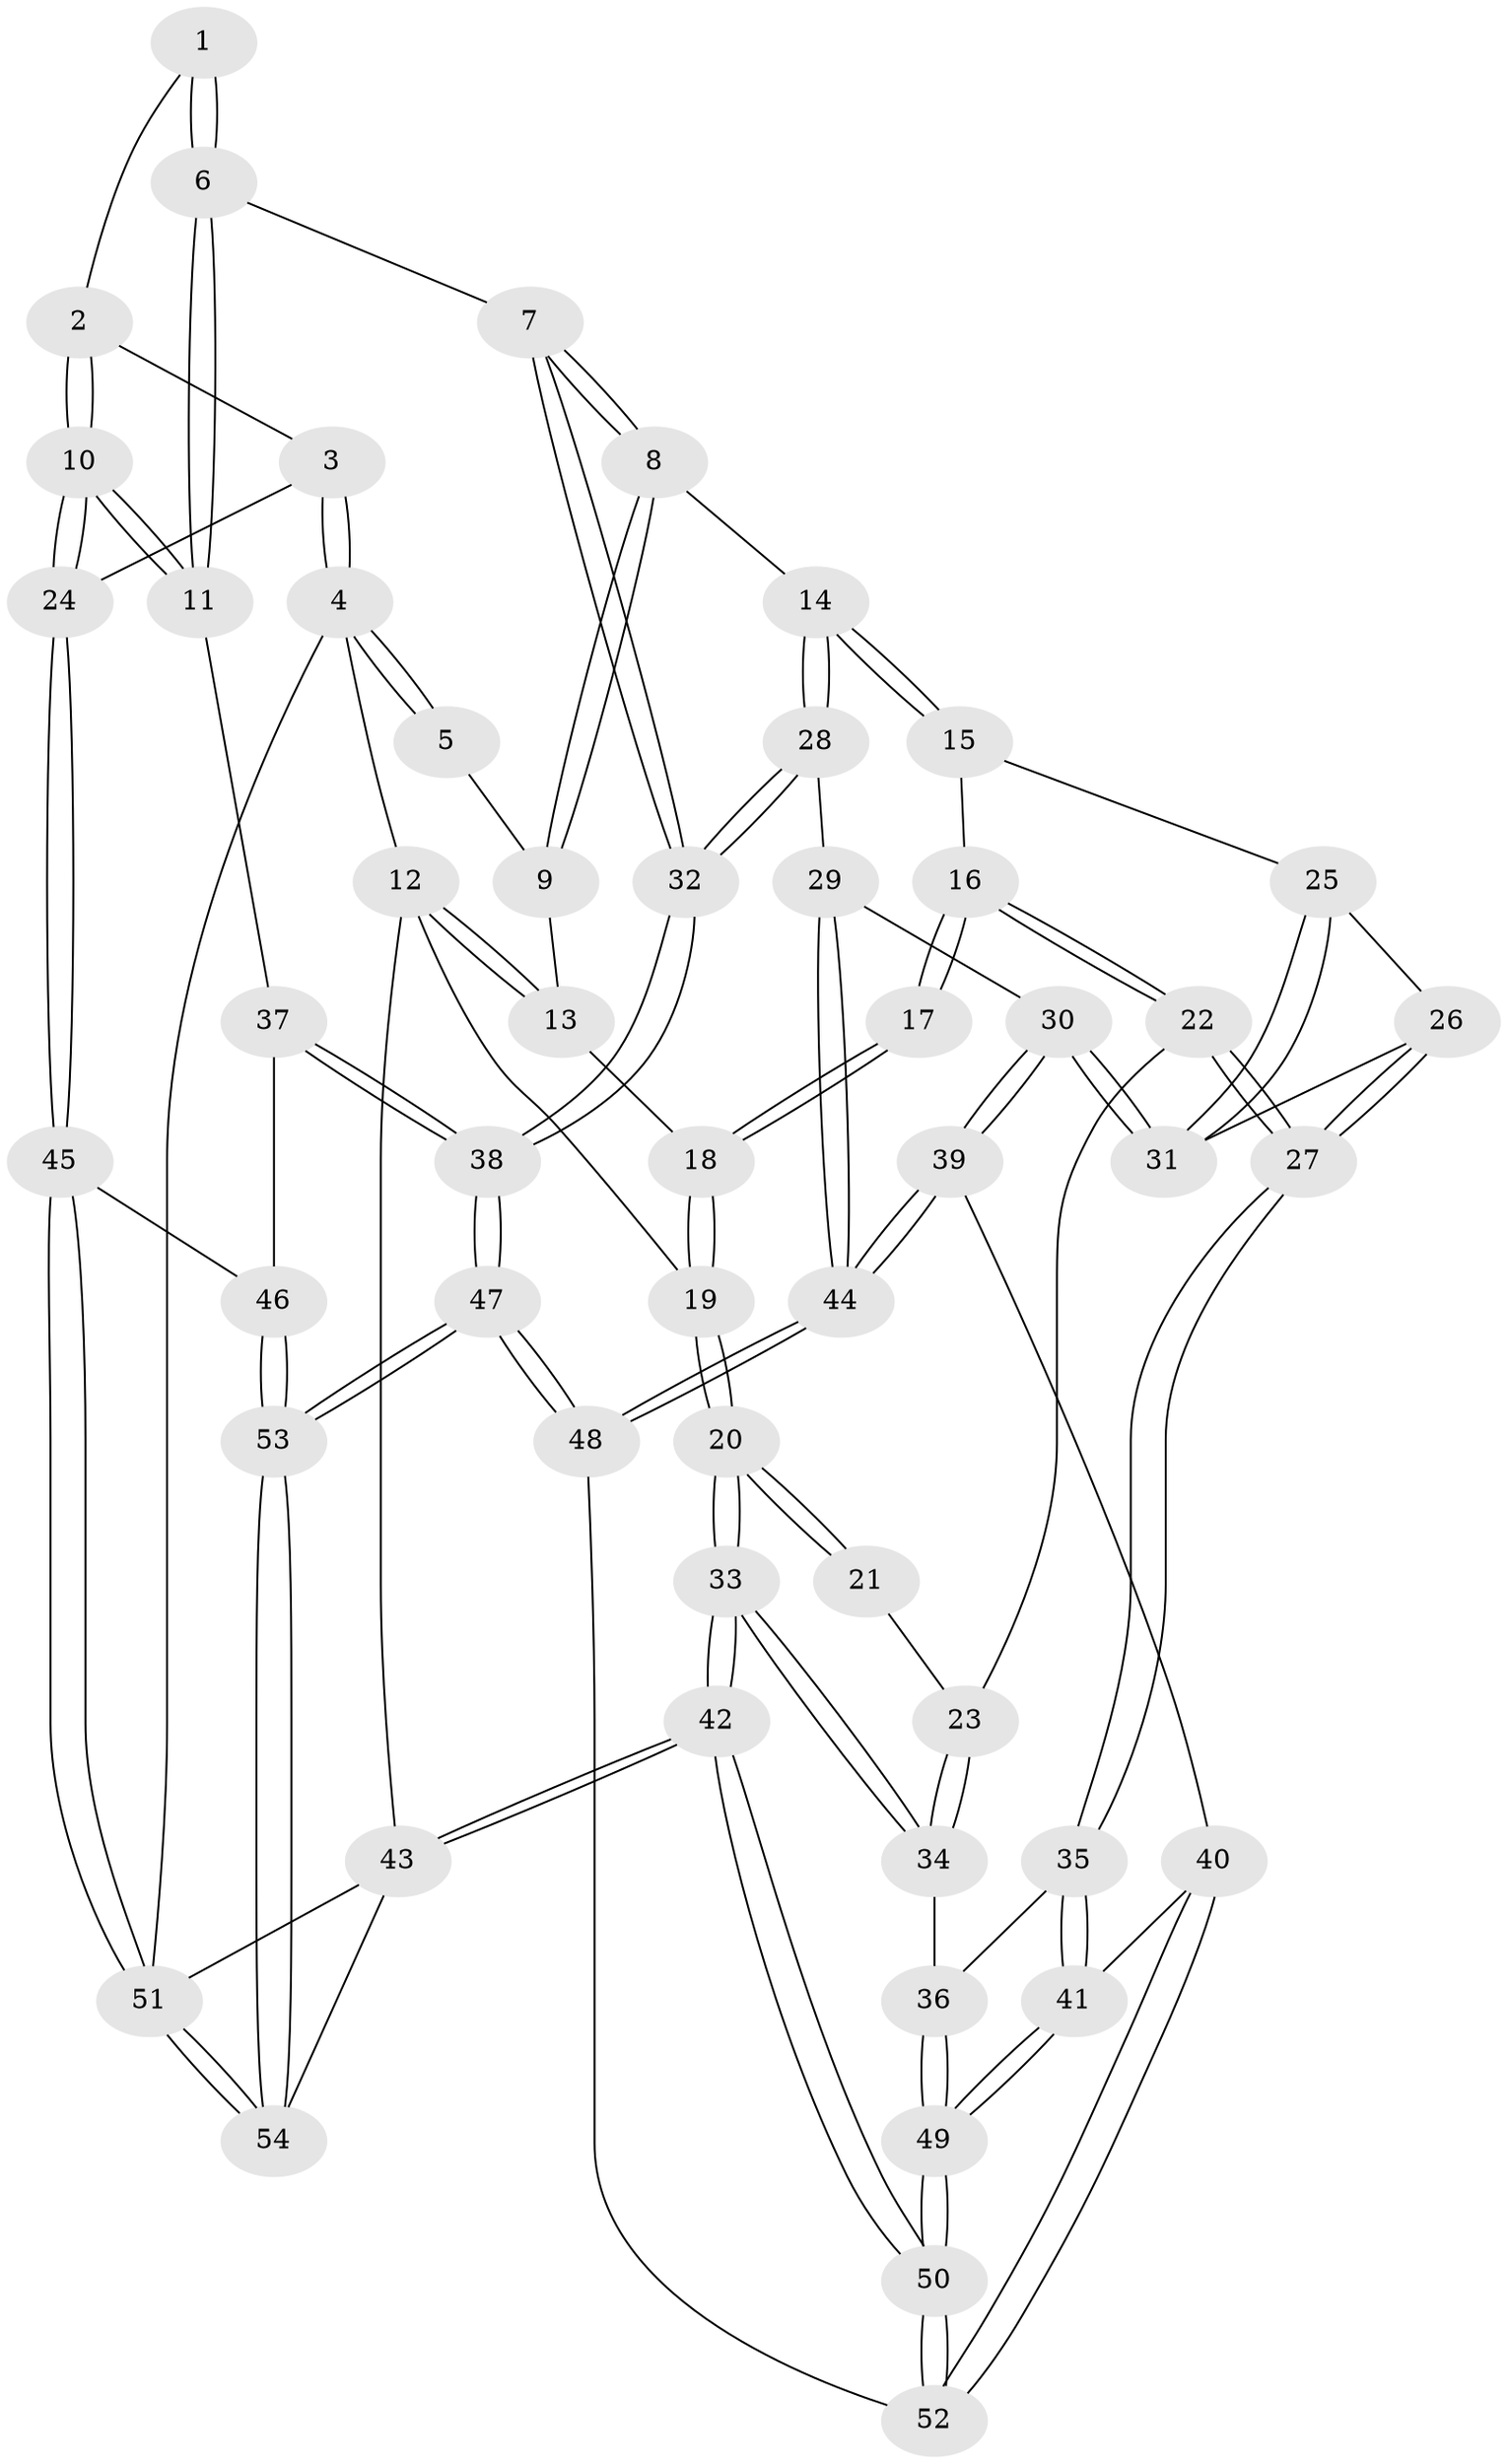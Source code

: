 // Generated by graph-tools (version 1.1) at 2025/03/03/09/25 03:03:26]
// undirected, 54 vertices, 132 edges
graph export_dot {
graph [start="1"]
  node [color=gray90,style=filled];
  1 [pos="+0.8027969263056788+0.04442716335088099"];
  2 [pos="+0.9570000437562773+0.07469619203993438"];
  3 [pos="+1+0"];
  4 [pos="+1+0"];
  5 [pos="+0.6934678235187517+0"];
  6 [pos="+0.8292658545492423+0.2969225563995089"];
  7 [pos="+0.6483177838576821+0.33399106603058853"];
  8 [pos="+0.4867964472783578+0.09647792002261091"];
  9 [pos="+0.38776073738222505+0"];
  10 [pos="+1+0.3662951733097737"];
  11 [pos="+0.9049844408063188+0.34195301607324674"];
  12 [pos="+0+0"];
  13 [pos="+0.3686896297001113+0"];
  14 [pos="+0.41521650279922906+0.36716802723310715"];
  15 [pos="+0.31849837595066804+0.32692632112315584"];
  16 [pos="+0.2396021828524065+0.24787986661410955"];
  17 [pos="+0.23291447335384532+0.2166805697000776"];
  18 [pos="+0.28186167594678396+0.029266107116494945"];
  19 [pos="+0+0.22273144749674761"];
  20 [pos="+0+0.23237020878794148"];
  21 [pos="+0.14859211896003213+0.23692194268399347"];
  22 [pos="+0.16885942067327775+0.3894479330940553"];
  23 [pos="+0.009025244282338314+0.3855788624594734"];
  24 [pos="+1+0.36990580840944326"];
  25 [pos="+0.31614358924333885+0.33800828336367134"];
  26 [pos="+0.2536139456523596+0.4718529999461838"];
  27 [pos="+0.18384989260433898+0.48238392413947423"];
  28 [pos="+0.5048418636966728+0.44854610763900443"];
  29 [pos="+0.42674019984621947+0.4874289479765664"];
  30 [pos="+0.3405230710215355+0.5017724233037835"];
  31 [pos="+0.31612924324925973+0.485143866729033"];
  32 [pos="+0.550688899368444+0.4567211633487817"];
  33 [pos="+0+0.40897399653474215"];
  34 [pos="+0+0.4253485760301523"];
  35 [pos="+0.18031100847875248+0.4901528352154045"];
  36 [pos="+0+0.4591395796239665"];
  37 [pos="+0.8368178832230574+0.4948725686081237"];
  38 [pos="+0.6197844042903182+0.6829937070292256"];
  39 [pos="+0.28188728622959+0.6169494894443847"];
  40 [pos="+0.25415280762818665+0.6174249331331025"];
  41 [pos="+0.17670065271867694+0.5762702233275122"];
  42 [pos="+0+1"];
  43 [pos="+0+1"];
  44 [pos="+0.35626996150520895+0.6607826829416368"];
  45 [pos="+1+0.6250831397185053"];
  46 [pos="+0.8999036643022476+0.6980533508492244"];
  47 [pos="+0.6187855844005778+0.851181060069929"];
  48 [pos="+0.48886245470580175+0.8183314071822334"];
  49 [pos="+0.10754811200121743+0.6193244271351982"];
  50 [pos="+0+0.9553595759903813"];
  51 [pos="+1+1"];
  52 [pos="+0.19063849257588317+0.8623614141848607"];
  53 [pos="+0.6343179536476523+0.8713088774117564"];
  54 [pos="+0.695010096161451+1"];
  1 -- 2;
  1 -- 6;
  1 -- 6;
  2 -- 3;
  2 -- 10;
  2 -- 10;
  3 -- 4;
  3 -- 4;
  3 -- 24;
  4 -- 5;
  4 -- 5;
  4 -- 12;
  4 -- 51;
  5 -- 9;
  6 -- 7;
  6 -- 11;
  6 -- 11;
  7 -- 8;
  7 -- 8;
  7 -- 32;
  7 -- 32;
  8 -- 9;
  8 -- 9;
  8 -- 14;
  9 -- 13;
  10 -- 11;
  10 -- 11;
  10 -- 24;
  10 -- 24;
  11 -- 37;
  12 -- 13;
  12 -- 13;
  12 -- 19;
  12 -- 43;
  13 -- 18;
  14 -- 15;
  14 -- 15;
  14 -- 28;
  14 -- 28;
  15 -- 16;
  15 -- 25;
  16 -- 17;
  16 -- 17;
  16 -- 22;
  16 -- 22;
  17 -- 18;
  17 -- 18;
  18 -- 19;
  18 -- 19;
  19 -- 20;
  19 -- 20;
  20 -- 21;
  20 -- 21;
  20 -- 33;
  20 -- 33;
  21 -- 23;
  22 -- 23;
  22 -- 27;
  22 -- 27;
  23 -- 34;
  23 -- 34;
  24 -- 45;
  24 -- 45;
  25 -- 26;
  25 -- 31;
  25 -- 31;
  26 -- 27;
  26 -- 27;
  26 -- 31;
  27 -- 35;
  27 -- 35;
  28 -- 29;
  28 -- 32;
  28 -- 32;
  29 -- 30;
  29 -- 44;
  29 -- 44;
  30 -- 31;
  30 -- 31;
  30 -- 39;
  30 -- 39;
  32 -- 38;
  32 -- 38;
  33 -- 34;
  33 -- 34;
  33 -- 42;
  33 -- 42;
  34 -- 36;
  35 -- 36;
  35 -- 41;
  35 -- 41;
  36 -- 49;
  36 -- 49;
  37 -- 38;
  37 -- 38;
  37 -- 46;
  38 -- 47;
  38 -- 47;
  39 -- 40;
  39 -- 44;
  39 -- 44;
  40 -- 41;
  40 -- 52;
  40 -- 52;
  41 -- 49;
  41 -- 49;
  42 -- 43;
  42 -- 43;
  42 -- 50;
  42 -- 50;
  43 -- 54;
  43 -- 51;
  44 -- 48;
  44 -- 48;
  45 -- 46;
  45 -- 51;
  45 -- 51;
  46 -- 53;
  46 -- 53;
  47 -- 48;
  47 -- 48;
  47 -- 53;
  47 -- 53;
  48 -- 52;
  49 -- 50;
  49 -- 50;
  50 -- 52;
  50 -- 52;
  51 -- 54;
  51 -- 54;
  53 -- 54;
  53 -- 54;
}
